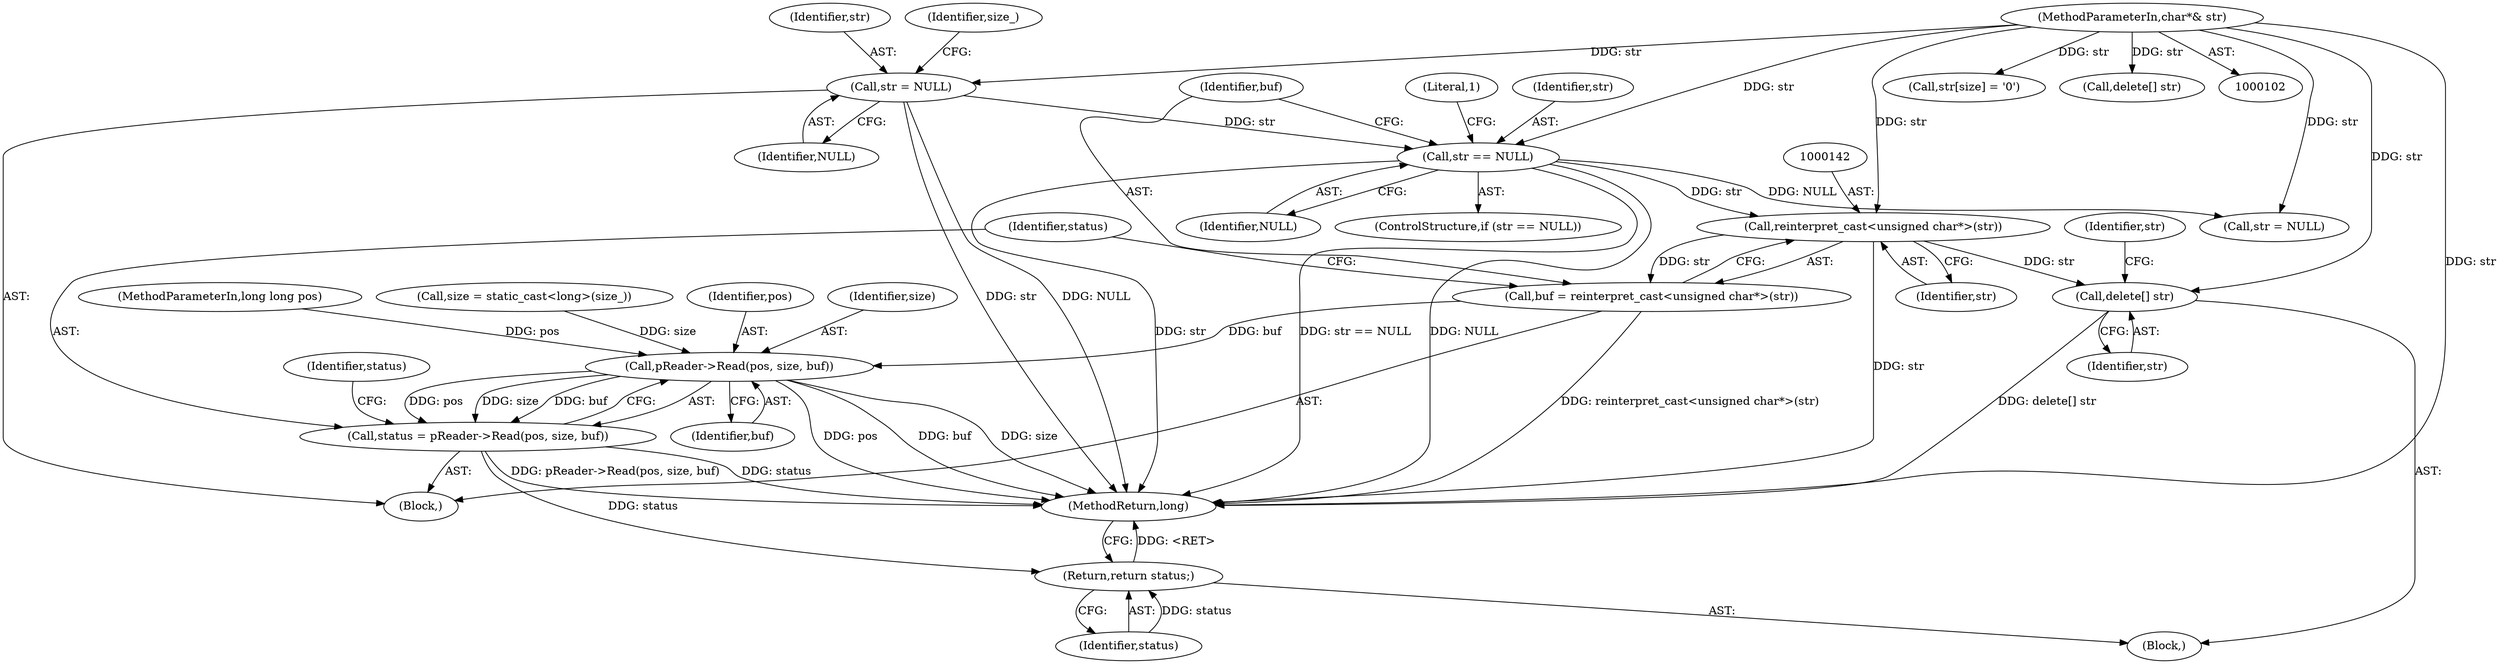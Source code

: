 digraph "1_Android_04839626ed859623901ebd3a5fd483982186b59d_211@pointer" {
"1000141" [label="(Call,reinterpret_cast<unsigned char*>(str))"];
"1000133" [label="(Call,str == NULL)"];
"1000110" [label="(Call,str = NULL)"];
"1000106" [label="(MethodParameterIn,char*& str)"];
"1000139" [label="(Call,buf = reinterpret_cast<unsigned char*>(str))"];
"1000147" [label="(Call,pReader->Read(pos, size, buf))"];
"1000145" [label="(Call,status = pReader->Read(pos, size, buf))"];
"1000159" [label="(Return,return status;)"];
"1000154" [label="(Call,delete[] str)"];
"1000139" [label="(Call,buf = reinterpret_cast<unsigned char*>(str))"];
"1000143" [label="(Identifier,str)"];
"1000155" [label="(Identifier,str)"];
"1000157" [label="(Identifier,str)"];
"1000104" [label="(MethodParameterIn,long long pos)"];
"1000111" [label="(Identifier,str)"];
"1000141" [label="(Call,reinterpret_cast<unsigned char*>(str))"];
"1000140" [label="(Identifier,buf)"];
"1000110" [label="(Call,str = NULL)"];
"1000120" [label="(Call,size = static_cast<long>(size_))"];
"1000161" [label="(Call,str[size] = '\0')"];
"1000156" [label="(Call,str = NULL)"];
"1000138" [label="(Literal,1)"];
"1000135" [label="(Identifier,NULL)"];
"1000108" [label="(Call,delete[] str)"];
"1000147" [label="(Call,pReader->Read(pos, size, buf))"];
"1000148" [label="(Identifier,pos)"];
"1000160" [label="(Identifier,status)"];
"1000146" [label="(Identifier,status)"];
"1000153" [label="(Block,)"];
"1000133" [label="(Call,str == NULL)"];
"1000107" [label="(Block,)"];
"1000159" [label="(Return,return status;)"];
"1000112" [label="(Identifier,NULL)"];
"1000168" [label="(MethodReturn,long)"];
"1000106" [label="(MethodParameterIn,char*& str)"];
"1000149" [label="(Identifier,size)"];
"1000154" [label="(Call,delete[] str)"];
"1000115" [label="(Identifier,size_)"];
"1000134" [label="(Identifier,str)"];
"1000132" [label="(ControlStructure,if (str == NULL))"];
"1000152" [label="(Identifier,status)"];
"1000145" [label="(Call,status = pReader->Read(pos, size, buf))"];
"1000150" [label="(Identifier,buf)"];
"1000141" -> "1000139"  [label="AST: "];
"1000141" -> "1000143"  [label="CFG: "];
"1000142" -> "1000141"  [label="AST: "];
"1000143" -> "1000141"  [label="AST: "];
"1000139" -> "1000141"  [label="CFG: "];
"1000141" -> "1000168"  [label="DDG: str"];
"1000141" -> "1000139"  [label="DDG: str"];
"1000133" -> "1000141"  [label="DDG: str"];
"1000106" -> "1000141"  [label="DDG: str"];
"1000141" -> "1000154"  [label="DDG: str"];
"1000133" -> "1000132"  [label="AST: "];
"1000133" -> "1000135"  [label="CFG: "];
"1000134" -> "1000133"  [label="AST: "];
"1000135" -> "1000133"  [label="AST: "];
"1000138" -> "1000133"  [label="CFG: "];
"1000140" -> "1000133"  [label="CFG: "];
"1000133" -> "1000168"  [label="DDG: str"];
"1000133" -> "1000168"  [label="DDG: str == NULL"];
"1000133" -> "1000168"  [label="DDG: NULL"];
"1000110" -> "1000133"  [label="DDG: str"];
"1000106" -> "1000133"  [label="DDG: str"];
"1000133" -> "1000156"  [label="DDG: NULL"];
"1000110" -> "1000107"  [label="AST: "];
"1000110" -> "1000112"  [label="CFG: "];
"1000111" -> "1000110"  [label="AST: "];
"1000112" -> "1000110"  [label="AST: "];
"1000115" -> "1000110"  [label="CFG: "];
"1000110" -> "1000168"  [label="DDG: NULL"];
"1000110" -> "1000168"  [label="DDG: str"];
"1000106" -> "1000110"  [label="DDG: str"];
"1000106" -> "1000102"  [label="AST: "];
"1000106" -> "1000168"  [label="DDG: str"];
"1000106" -> "1000108"  [label="DDG: str"];
"1000106" -> "1000154"  [label="DDG: str"];
"1000106" -> "1000156"  [label="DDG: str"];
"1000106" -> "1000161"  [label="DDG: str"];
"1000139" -> "1000107"  [label="AST: "];
"1000140" -> "1000139"  [label="AST: "];
"1000146" -> "1000139"  [label="CFG: "];
"1000139" -> "1000168"  [label="DDG: reinterpret_cast<unsigned char*>(str)"];
"1000139" -> "1000147"  [label="DDG: buf"];
"1000147" -> "1000145"  [label="AST: "];
"1000147" -> "1000150"  [label="CFG: "];
"1000148" -> "1000147"  [label="AST: "];
"1000149" -> "1000147"  [label="AST: "];
"1000150" -> "1000147"  [label="AST: "];
"1000145" -> "1000147"  [label="CFG: "];
"1000147" -> "1000168"  [label="DDG: buf"];
"1000147" -> "1000168"  [label="DDG: size"];
"1000147" -> "1000168"  [label="DDG: pos"];
"1000147" -> "1000145"  [label="DDG: pos"];
"1000147" -> "1000145"  [label="DDG: size"];
"1000147" -> "1000145"  [label="DDG: buf"];
"1000104" -> "1000147"  [label="DDG: pos"];
"1000120" -> "1000147"  [label="DDG: size"];
"1000145" -> "1000107"  [label="AST: "];
"1000146" -> "1000145"  [label="AST: "];
"1000152" -> "1000145"  [label="CFG: "];
"1000145" -> "1000168"  [label="DDG: status"];
"1000145" -> "1000168"  [label="DDG: pReader->Read(pos, size, buf)"];
"1000145" -> "1000159"  [label="DDG: status"];
"1000159" -> "1000153"  [label="AST: "];
"1000159" -> "1000160"  [label="CFG: "];
"1000160" -> "1000159"  [label="AST: "];
"1000168" -> "1000159"  [label="CFG: "];
"1000159" -> "1000168"  [label="DDG: <RET>"];
"1000160" -> "1000159"  [label="DDG: status"];
"1000154" -> "1000153"  [label="AST: "];
"1000154" -> "1000155"  [label="CFG: "];
"1000155" -> "1000154"  [label="AST: "];
"1000157" -> "1000154"  [label="CFG: "];
"1000154" -> "1000168"  [label="DDG: delete[] str"];
}
